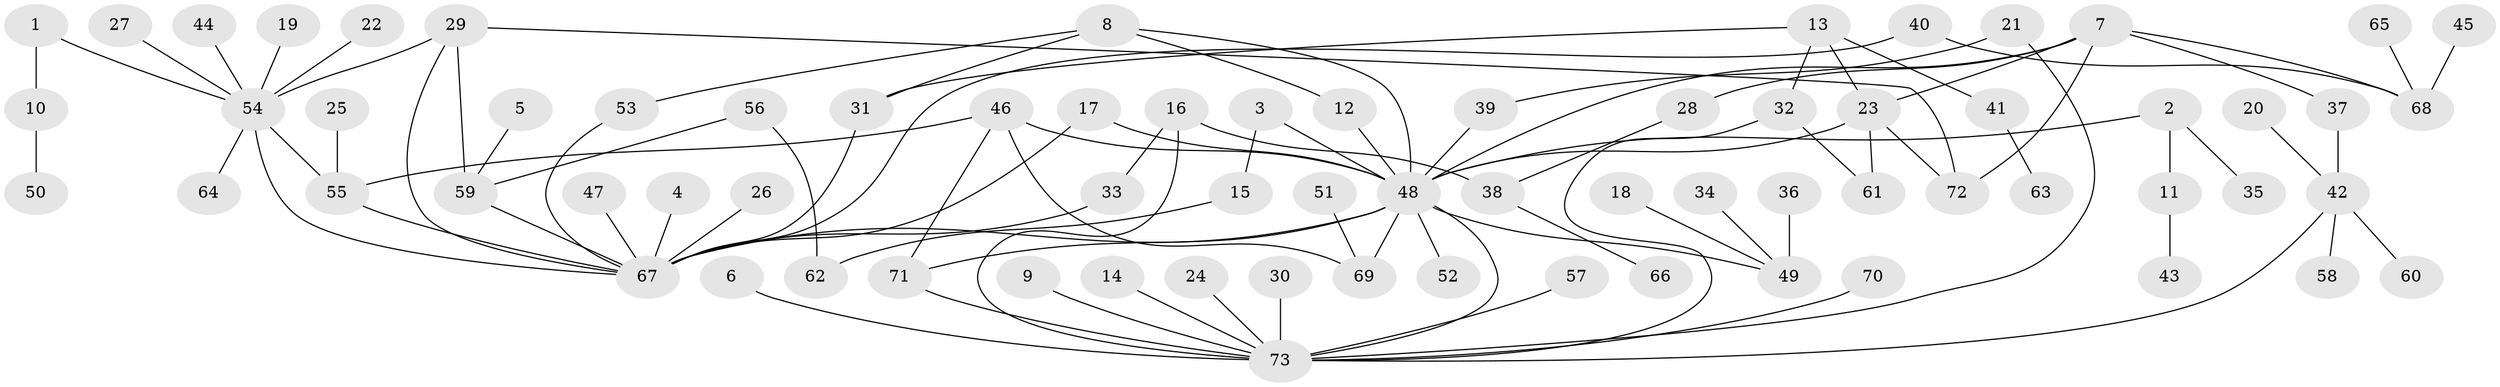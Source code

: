 // original degree distribution, {15: 0.009615384615384616, 16: 0.009615384615384616, 3: 0.07692307692307693, 14: 0.009615384615384616, 10: 0.009615384615384616, 2: 0.2403846153846154, 5: 0.057692307692307696, 1: 0.49038461538461536, 6: 0.019230769230769232, 4: 0.07692307692307693}
// Generated by graph-tools (version 1.1) at 2025/36/03/04/25 23:36:58]
// undirected, 73 vertices, 95 edges
graph export_dot {
  node [color=gray90,style=filled];
  1;
  2;
  3;
  4;
  5;
  6;
  7;
  8;
  9;
  10;
  11;
  12;
  13;
  14;
  15;
  16;
  17;
  18;
  19;
  20;
  21;
  22;
  23;
  24;
  25;
  26;
  27;
  28;
  29;
  30;
  31;
  32;
  33;
  34;
  35;
  36;
  37;
  38;
  39;
  40;
  41;
  42;
  43;
  44;
  45;
  46;
  47;
  48;
  49;
  50;
  51;
  52;
  53;
  54;
  55;
  56;
  57;
  58;
  59;
  60;
  61;
  62;
  63;
  64;
  65;
  66;
  67;
  68;
  69;
  70;
  71;
  72;
  73;
  1 -- 10 [weight=1.0];
  1 -- 54 [weight=1.0];
  2 -- 11 [weight=1.0];
  2 -- 35 [weight=1.0];
  2 -- 48 [weight=1.0];
  3 -- 15 [weight=1.0];
  3 -- 48 [weight=1.0];
  4 -- 67 [weight=1.0];
  5 -- 59 [weight=1.0];
  6 -- 73 [weight=1.0];
  7 -- 23 [weight=1.0];
  7 -- 28 [weight=1.0];
  7 -- 37 [weight=1.0];
  7 -- 48 [weight=1.0];
  7 -- 68 [weight=1.0];
  7 -- 72 [weight=1.0];
  8 -- 12 [weight=1.0];
  8 -- 31 [weight=1.0];
  8 -- 48 [weight=1.0];
  8 -- 53 [weight=1.0];
  9 -- 73 [weight=1.0];
  10 -- 50 [weight=1.0];
  11 -- 43 [weight=1.0];
  12 -- 48 [weight=1.0];
  13 -- 23 [weight=1.0];
  13 -- 31 [weight=1.0];
  13 -- 32 [weight=1.0];
  13 -- 41 [weight=1.0];
  14 -- 73 [weight=1.0];
  15 -- 62 [weight=1.0];
  16 -- 33 [weight=1.0];
  16 -- 38 [weight=1.0];
  16 -- 73 [weight=1.0];
  17 -- 48 [weight=1.0];
  17 -- 67 [weight=1.0];
  18 -- 49 [weight=1.0];
  19 -- 54 [weight=1.0];
  20 -- 42 [weight=1.0];
  21 -- 39 [weight=1.0];
  21 -- 73 [weight=1.0];
  22 -- 54 [weight=1.0];
  23 -- 48 [weight=1.0];
  23 -- 61 [weight=1.0];
  23 -- 72 [weight=1.0];
  24 -- 73 [weight=1.0];
  25 -- 55 [weight=1.0];
  26 -- 67 [weight=1.0];
  27 -- 54 [weight=1.0];
  28 -- 38 [weight=1.0];
  29 -- 54 [weight=1.0];
  29 -- 59 [weight=1.0];
  29 -- 67 [weight=1.0];
  29 -- 72 [weight=1.0];
  30 -- 73 [weight=1.0];
  31 -- 67 [weight=1.0];
  32 -- 61 [weight=1.0];
  32 -- 73 [weight=1.0];
  33 -- 67 [weight=1.0];
  34 -- 49 [weight=1.0];
  36 -- 49 [weight=1.0];
  37 -- 42 [weight=1.0];
  38 -- 66 [weight=1.0];
  39 -- 48 [weight=1.0];
  40 -- 67 [weight=1.0];
  40 -- 68 [weight=1.0];
  41 -- 63 [weight=1.0];
  42 -- 58 [weight=1.0];
  42 -- 60 [weight=1.0];
  42 -- 73 [weight=1.0];
  44 -- 54 [weight=1.0];
  45 -- 68 [weight=1.0];
  46 -- 48 [weight=1.0];
  46 -- 55 [weight=1.0];
  46 -- 69 [weight=1.0];
  46 -- 71 [weight=1.0];
  47 -- 67 [weight=1.0];
  48 -- 49 [weight=1.0];
  48 -- 52 [weight=1.0];
  48 -- 67 [weight=1.0];
  48 -- 69 [weight=1.0];
  48 -- 71 [weight=1.0];
  48 -- 73 [weight=1.0];
  51 -- 69 [weight=1.0];
  53 -- 67 [weight=1.0];
  54 -- 55 [weight=1.0];
  54 -- 64 [weight=1.0];
  54 -- 67 [weight=1.0];
  55 -- 67 [weight=1.0];
  56 -- 59 [weight=1.0];
  56 -- 62 [weight=1.0];
  57 -- 73 [weight=1.0];
  59 -- 67 [weight=1.0];
  65 -- 68 [weight=1.0];
  70 -- 73 [weight=1.0];
  71 -- 73 [weight=1.0];
}
